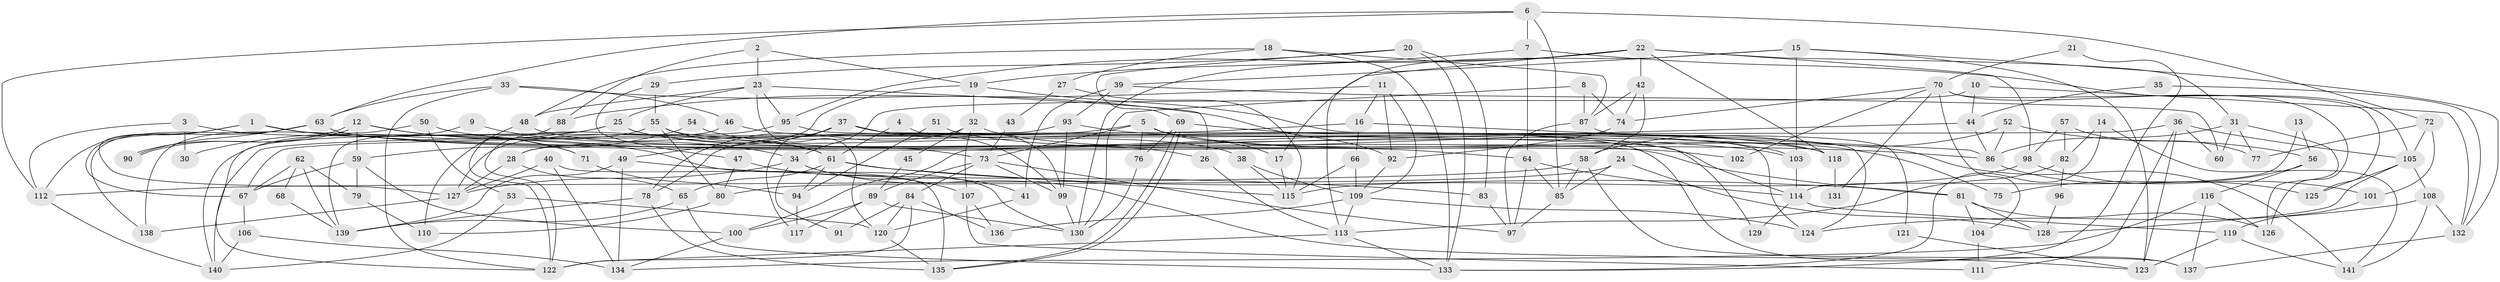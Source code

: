 // coarse degree distribution, {7: 0.1111111111111111, 6: 0.14444444444444443, 3: 0.14444444444444443, 2: 0.1111111111111111, 8: 0.08888888888888889, 4: 0.16666666666666666, 5: 0.2, 9: 0.011111111111111112, 10: 0.022222222222222223}
// Generated by graph-tools (version 1.1) at 2025/24/03/03/25 07:24:02]
// undirected, 141 vertices, 282 edges
graph export_dot {
graph [start="1"]
  node [color=gray90,style=filled];
  1;
  2;
  3;
  4;
  5;
  6;
  7;
  8;
  9;
  10;
  11;
  12;
  13;
  14;
  15;
  16;
  17;
  18;
  19;
  20;
  21;
  22;
  23;
  24;
  25;
  26;
  27;
  28;
  29;
  30;
  31;
  32;
  33;
  34;
  35;
  36;
  37;
  38;
  39;
  40;
  41;
  42;
  43;
  44;
  45;
  46;
  47;
  48;
  49;
  50;
  51;
  52;
  53;
  54;
  55;
  56;
  57;
  58;
  59;
  60;
  61;
  62;
  63;
  64;
  65;
  66;
  67;
  68;
  69;
  70;
  71;
  72;
  73;
  74;
  75;
  76;
  77;
  78;
  79;
  80;
  81;
  82;
  83;
  84;
  85;
  86;
  87;
  88;
  89;
  90;
  91;
  92;
  93;
  94;
  95;
  96;
  97;
  98;
  99;
  100;
  101;
  102;
  103;
  104;
  105;
  106;
  107;
  108;
  109;
  110;
  111;
  112;
  113;
  114;
  115;
  116;
  117;
  118;
  119;
  120;
  121;
  122;
  123;
  124;
  125;
  126;
  127;
  128;
  129;
  130;
  131;
  132;
  133;
  134;
  135;
  136;
  137;
  138;
  139;
  140;
  141;
  1 -- 112;
  1 -- 86;
  1 -- 67;
  1 -- 71;
  2 -- 19;
  2 -- 88;
  2 -- 23;
  3 -- 112;
  3 -- 61;
  3 -- 30;
  4 -- 61;
  4 -- 99;
  5 -- 73;
  5 -- 78;
  5 -- 17;
  5 -- 75;
  5 -- 76;
  5 -- 141;
  6 -- 63;
  6 -- 112;
  6 -- 7;
  6 -- 72;
  6 -- 85;
  7 -- 64;
  7 -- 19;
  7 -- 105;
  8 -- 74;
  8 -- 130;
  8 -- 87;
  9 -- 139;
  9 -- 34;
  10 -- 132;
  10 -- 34;
  10 -- 44;
  11 -- 109;
  11 -- 92;
  11 -- 16;
  11 -- 88;
  12 -- 130;
  12 -- 90;
  12 -- 90;
  12 -- 59;
  12 -- 71;
  13 -- 56;
  13 -- 114;
  14 -- 133;
  14 -- 141;
  14 -- 82;
  15 -- 39;
  15 -- 17;
  15 -- 103;
  15 -- 123;
  15 -- 132;
  16 -- 66;
  16 -- 28;
  16 -- 86;
  17 -- 115;
  18 -- 48;
  18 -- 87;
  18 -- 27;
  18 -- 133;
  19 -- 28;
  19 -- 32;
  19 -- 124;
  20 -- 69;
  20 -- 133;
  20 -- 29;
  20 -- 83;
  21 -- 133;
  21 -- 70;
  22 -- 130;
  22 -- 31;
  22 -- 42;
  22 -- 95;
  22 -- 98;
  22 -- 113;
  22 -- 118;
  23 -- 120;
  23 -- 25;
  23 -- 26;
  23 -- 48;
  23 -- 95;
  24 -- 80;
  24 -- 85;
  24 -- 128;
  25 -- 122;
  25 -- 26;
  25 -- 30;
  25 -- 38;
  26 -- 113;
  27 -- 115;
  27 -- 43;
  28 -- 65;
  28 -- 127;
  29 -- 55;
  29 -- 47;
  31 -- 86;
  31 -- 126;
  31 -- 60;
  31 -- 77;
  32 -- 107;
  32 -- 45;
  32 -- 78;
  32 -- 118;
  33 -- 46;
  33 -- 92;
  33 -- 63;
  33 -- 122;
  34 -- 127;
  34 -- 123;
  34 -- 41;
  34 -- 91;
  35 -- 44;
  35 -- 132;
  36 -- 67;
  36 -- 105;
  36 -- 60;
  36 -- 111;
  36 -- 123;
  37 -- 124;
  37 -- 117;
  37 -- 49;
  37 -- 99;
  38 -- 109;
  38 -- 115;
  39 -- 93;
  39 -- 60;
  39 -- 41;
  40 -- 127;
  40 -- 134;
  40 -- 135;
  41 -- 120;
  42 -- 87;
  42 -- 58;
  42 -- 74;
  43 -- 73;
  44 -- 86;
  44 -- 100;
  45 -- 89;
  46 -- 118;
  46 -- 122;
  47 -- 80;
  47 -- 107;
  48 -- 73;
  48 -- 110;
  49 -- 139;
  49 -- 83;
  49 -- 134;
  50 -- 103;
  50 -- 138;
  50 -- 53;
  51 -- 64;
  51 -- 94;
  52 -- 58;
  52 -- 86;
  52 -- 56;
  53 -- 120;
  53 -- 140;
  54 -- 59;
  54 -- 114;
  55 -- 137;
  55 -- 140;
  55 -- 61;
  55 -- 80;
  56 -- 116;
  56 -- 75;
  57 -- 82;
  57 -- 77;
  57 -- 98;
  58 -- 85;
  58 -- 112;
  58 -- 137;
  59 -- 100;
  59 -- 67;
  59 -- 79;
  61 -- 115;
  61 -- 65;
  61 -- 81;
  61 -- 94;
  62 -- 67;
  62 -- 139;
  62 -- 68;
  62 -- 79;
  63 -- 127;
  63 -- 81;
  63 -- 90;
  63 -- 102;
  63 -- 138;
  64 -- 97;
  64 -- 114;
  64 -- 85;
  65 -- 133;
  65 -- 139;
  66 -- 109;
  66 -- 115;
  67 -- 106;
  68 -- 139;
  69 -- 118;
  69 -- 135;
  69 -- 135;
  69 -- 76;
  70 -- 126;
  70 -- 104;
  70 -- 74;
  70 -- 102;
  70 -- 125;
  70 -- 131;
  71 -- 94;
  72 -- 105;
  72 -- 77;
  72 -- 101;
  73 -- 84;
  73 -- 97;
  73 -- 89;
  73 -- 99;
  74 -- 92;
  76 -- 130;
  78 -- 135;
  78 -- 139;
  79 -- 110;
  80 -- 110;
  81 -- 104;
  81 -- 126;
  81 -- 128;
  82 -- 113;
  82 -- 96;
  83 -- 97;
  84 -- 120;
  84 -- 122;
  84 -- 91;
  84 -- 136;
  85 -- 97;
  86 -- 125;
  87 -- 97;
  87 -- 121;
  88 -- 122;
  89 -- 130;
  89 -- 100;
  89 -- 117;
  92 -- 109;
  93 -- 99;
  93 -- 140;
  93 -- 103;
  94 -- 117;
  95 -- 127;
  95 -- 129;
  96 -- 128;
  98 -- 101;
  98 -- 115;
  99 -- 130;
  100 -- 134;
  101 -- 119;
  103 -- 114;
  104 -- 111;
  105 -- 128;
  105 -- 108;
  105 -- 125;
  106 -- 134;
  106 -- 140;
  107 -- 136;
  107 -- 111;
  108 -- 141;
  108 -- 124;
  108 -- 132;
  109 -- 124;
  109 -- 113;
  109 -- 136;
  112 -- 140;
  113 -- 122;
  113 -- 133;
  114 -- 119;
  114 -- 129;
  116 -- 134;
  116 -- 137;
  116 -- 126;
  118 -- 131;
  119 -- 123;
  119 -- 141;
  120 -- 135;
  121 -- 123;
  127 -- 138;
  132 -- 137;
}
